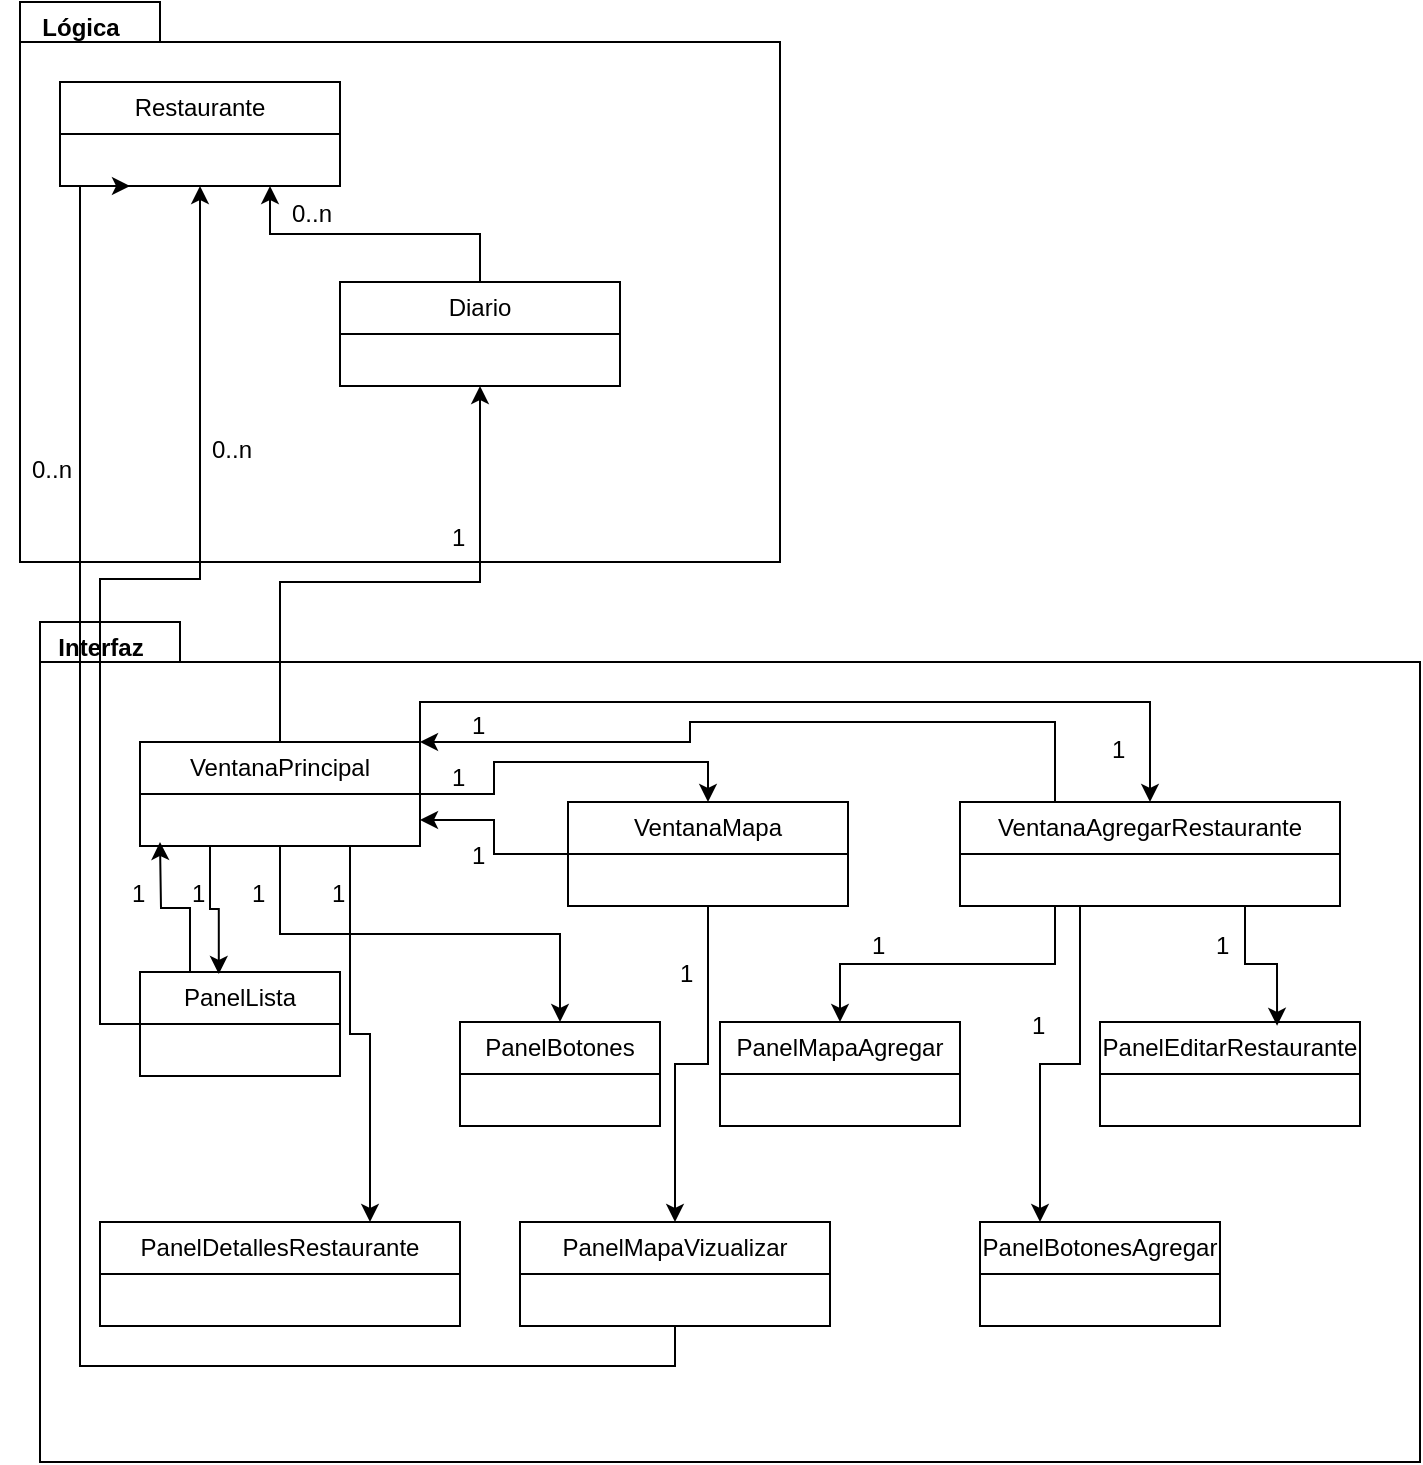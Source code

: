 <mxfile version="26.1.3">
  <diagram id="C5RBs43oDa-KdzZeNtuy" name="Page-1">
    <mxGraphModel dx="834" dy="452" grid="1" gridSize="10" guides="1" tooltips="1" connect="1" arrows="1" fold="1" page="1" pageScale="1" pageWidth="827" pageHeight="1169" math="0" shadow="0">
      <root>
        <mxCell id="WIyWlLk6GJQsqaUBKTNV-0" />
        <mxCell id="WIyWlLk6GJQsqaUBKTNV-1" parent="WIyWlLk6GJQsqaUBKTNV-0" />
        <mxCell id="0WmDlM7VI-9q1DeEQzwd-1" value="" style="shape=folder;fontStyle=1;spacingTop=10;tabWidth=70;tabHeight=20;tabPosition=left;html=1;whiteSpace=wrap;" vertex="1" parent="WIyWlLk6GJQsqaUBKTNV-1">
          <mxGeometry x="50" y="100" width="380" height="280" as="geometry" />
        </mxCell>
        <mxCell id="0WmDlM7VI-9q1DeEQzwd-2" value="" style="shape=folder;fontStyle=1;spacingTop=10;tabWidth=70;tabHeight=20;tabPosition=left;html=1;whiteSpace=wrap;" vertex="1" parent="WIyWlLk6GJQsqaUBKTNV-1">
          <mxGeometry x="60" y="410" width="690" height="420" as="geometry" />
        </mxCell>
        <mxCell id="0WmDlM7VI-9q1DeEQzwd-3" value="Lógica" style="text;align=center;fontStyle=1;verticalAlign=middle;spacingLeft=3;spacingRight=3;strokeColor=none;rotatable=0;points=[[0,0.5],[1,0.5]];portConstraint=eastwest;html=1;" vertex="1" parent="WIyWlLk6GJQsqaUBKTNV-1">
          <mxGeometry x="40" y="100" width="80" height="26" as="geometry" />
        </mxCell>
        <mxCell id="0WmDlM7VI-9q1DeEQzwd-4" value="Interfaz" style="text;align=center;fontStyle=1;verticalAlign=middle;spacingLeft=3;spacingRight=3;strokeColor=none;rotatable=0;points=[[0,0.5],[1,0.5]];portConstraint=eastwest;html=1;" vertex="1" parent="WIyWlLk6GJQsqaUBKTNV-1">
          <mxGeometry x="50" y="410" width="80" height="26" as="geometry" />
        </mxCell>
        <mxCell id="0WmDlM7VI-9q1DeEQzwd-5" value="Restaurante" style="swimlane;fontStyle=0;childLayout=stackLayout;horizontal=1;startSize=26;fillColor=none;horizontalStack=0;resizeParent=1;resizeParentMax=0;resizeLast=0;collapsible=1;marginBottom=0;whiteSpace=wrap;html=1;" vertex="1" parent="WIyWlLk6GJQsqaUBKTNV-1">
          <mxGeometry x="70" y="140" width="140" height="52" as="geometry" />
        </mxCell>
        <mxCell id="0WmDlM7VI-9q1DeEQzwd-10" style="edgeStyle=orthogonalEdgeStyle;rounded=0;orthogonalLoop=1;jettySize=auto;html=1;exitX=0.5;exitY=0;exitDx=0;exitDy=0;entryX=0.75;entryY=1;entryDx=0;entryDy=0;" edge="1" parent="WIyWlLk6GJQsqaUBKTNV-1" source="0WmDlM7VI-9q1DeEQzwd-9" target="0WmDlM7VI-9q1DeEQzwd-5">
          <mxGeometry relative="1" as="geometry" />
        </mxCell>
        <mxCell id="0WmDlM7VI-9q1DeEQzwd-9" value="Diario" style="swimlane;fontStyle=0;childLayout=stackLayout;horizontal=1;startSize=26;fillColor=none;horizontalStack=0;resizeParent=1;resizeParentMax=0;resizeLast=0;collapsible=1;marginBottom=0;whiteSpace=wrap;html=1;" vertex="1" parent="WIyWlLk6GJQsqaUBKTNV-1">
          <mxGeometry x="210" y="240" width="140" height="52" as="geometry" />
        </mxCell>
        <mxCell id="0WmDlM7VI-9q1DeEQzwd-11" value="0..n" style="text;strokeColor=none;fillColor=none;align=left;verticalAlign=top;spacingLeft=4;spacingRight=4;overflow=hidden;rotatable=0;points=[[0,0.5],[1,0.5]];portConstraint=eastwest;whiteSpace=wrap;html=1;" vertex="1" parent="WIyWlLk6GJQsqaUBKTNV-1">
          <mxGeometry x="180" y="192" width="100" height="26" as="geometry" />
        </mxCell>
        <mxCell id="0WmDlM7VI-9q1DeEQzwd-15" style="edgeStyle=orthogonalEdgeStyle;rounded=0;orthogonalLoop=1;jettySize=auto;html=1;entryX=0.5;entryY=1;entryDx=0;entryDy=0;" edge="1" parent="WIyWlLk6GJQsqaUBKTNV-1" source="0WmDlM7VI-9q1DeEQzwd-12" target="0WmDlM7VI-9q1DeEQzwd-9">
          <mxGeometry relative="1" as="geometry">
            <Array as="points">
              <mxPoint x="180" y="390" />
              <mxPoint x="280" y="390" />
            </Array>
          </mxGeometry>
        </mxCell>
        <mxCell id="0WmDlM7VI-9q1DeEQzwd-17" style="edgeStyle=orthogonalEdgeStyle;rounded=0;orthogonalLoop=1;jettySize=auto;html=1;entryX=0.5;entryY=0;entryDx=0;entryDy=0;" edge="1" parent="WIyWlLk6GJQsqaUBKTNV-1" source="0WmDlM7VI-9q1DeEQzwd-12" target="0WmDlM7VI-9q1DeEQzwd-13">
          <mxGeometry relative="1" as="geometry" />
        </mxCell>
        <mxCell id="0WmDlM7VI-9q1DeEQzwd-18" style="edgeStyle=orthogonalEdgeStyle;rounded=0;orthogonalLoop=1;jettySize=auto;html=1;exitX=1;exitY=0;exitDx=0;exitDy=0;entryX=0.5;entryY=0;entryDx=0;entryDy=0;" edge="1" parent="WIyWlLk6GJQsqaUBKTNV-1" source="0WmDlM7VI-9q1DeEQzwd-12" target="0WmDlM7VI-9q1DeEQzwd-14">
          <mxGeometry relative="1" as="geometry" />
        </mxCell>
        <mxCell id="0WmDlM7VI-9q1DeEQzwd-25" style="edgeStyle=orthogonalEdgeStyle;rounded=0;orthogonalLoop=1;jettySize=auto;html=1;exitX=0.5;exitY=1;exitDx=0;exitDy=0;entryX=0.5;entryY=0;entryDx=0;entryDy=0;" edge="1" parent="WIyWlLk6GJQsqaUBKTNV-1" source="0WmDlM7VI-9q1DeEQzwd-12" target="0WmDlM7VI-9q1DeEQzwd-22">
          <mxGeometry relative="1" as="geometry" />
        </mxCell>
        <mxCell id="0WmDlM7VI-9q1DeEQzwd-26" style="edgeStyle=orthogonalEdgeStyle;rounded=0;orthogonalLoop=1;jettySize=auto;html=1;exitX=0.75;exitY=1;exitDx=0;exitDy=0;entryX=0.75;entryY=0;entryDx=0;entryDy=0;" edge="1" parent="WIyWlLk6GJQsqaUBKTNV-1" source="0WmDlM7VI-9q1DeEQzwd-12" target="0WmDlM7VI-9q1DeEQzwd-23">
          <mxGeometry relative="1" as="geometry" />
        </mxCell>
        <mxCell id="0WmDlM7VI-9q1DeEQzwd-12" value="VentanaPrincipal" style="swimlane;fontStyle=0;childLayout=stackLayout;horizontal=1;startSize=26;fillColor=none;horizontalStack=0;resizeParent=1;resizeParentMax=0;resizeLast=0;collapsible=1;marginBottom=0;whiteSpace=wrap;html=1;" vertex="1" parent="WIyWlLk6GJQsqaUBKTNV-1">
          <mxGeometry x="110" y="470" width="140" height="52" as="geometry" />
        </mxCell>
        <mxCell id="0WmDlM7VI-9q1DeEQzwd-31" style="edgeStyle=orthogonalEdgeStyle;rounded=0;orthogonalLoop=1;jettySize=auto;html=1;exitX=0.5;exitY=1;exitDx=0;exitDy=0;" edge="1" parent="WIyWlLk6GJQsqaUBKTNV-1" source="0WmDlM7VI-9q1DeEQzwd-13" target="0WmDlM7VI-9q1DeEQzwd-30">
          <mxGeometry relative="1" as="geometry" />
        </mxCell>
        <mxCell id="0WmDlM7VI-9q1DeEQzwd-36" style="edgeStyle=orthogonalEdgeStyle;rounded=0;orthogonalLoop=1;jettySize=auto;html=1;exitX=0;exitY=0.5;exitDx=0;exitDy=0;entryX=1;entryY=0.75;entryDx=0;entryDy=0;" edge="1" parent="WIyWlLk6GJQsqaUBKTNV-1" source="0WmDlM7VI-9q1DeEQzwd-13" target="0WmDlM7VI-9q1DeEQzwd-12">
          <mxGeometry relative="1" as="geometry" />
        </mxCell>
        <mxCell id="0WmDlM7VI-9q1DeEQzwd-13" value="VentanaMapa" style="swimlane;fontStyle=0;childLayout=stackLayout;horizontal=1;startSize=26;fillColor=none;horizontalStack=0;resizeParent=1;resizeParentMax=0;resizeLast=0;collapsible=1;marginBottom=0;whiteSpace=wrap;html=1;" vertex="1" parent="WIyWlLk6GJQsqaUBKTNV-1">
          <mxGeometry x="324" y="500" width="140" height="52" as="geometry" />
        </mxCell>
        <mxCell id="0WmDlM7VI-9q1DeEQzwd-45" style="edgeStyle=orthogonalEdgeStyle;rounded=0;orthogonalLoop=1;jettySize=auto;html=1;exitX=0.25;exitY=0;exitDx=0;exitDy=0;" edge="1" parent="WIyWlLk6GJQsqaUBKTNV-1" source="0WmDlM7VI-9q1DeEQzwd-14" target="0WmDlM7VI-9q1DeEQzwd-12">
          <mxGeometry relative="1" as="geometry">
            <Array as="points">
              <mxPoint x="568" y="460" />
              <mxPoint x="385" y="460" />
              <mxPoint x="385" y="470" />
            </Array>
          </mxGeometry>
        </mxCell>
        <mxCell id="0WmDlM7VI-9q1DeEQzwd-48" style="edgeStyle=orthogonalEdgeStyle;rounded=0;orthogonalLoop=1;jettySize=auto;html=1;exitX=0.25;exitY=1;exitDx=0;exitDy=0;" edge="1" parent="WIyWlLk6GJQsqaUBKTNV-1" source="0WmDlM7VI-9q1DeEQzwd-14" target="0WmDlM7VI-9q1DeEQzwd-33">
          <mxGeometry relative="1" as="geometry" />
        </mxCell>
        <mxCell id="0WmDlM7VI-9q1DeEQzwd-50" style="edgeStyle=orthogonalEdgeStyle;rounded=0;orthogonalLoop=1;jettySize=auto;html=1;exitX=0.5;exitY=1;exitDx=0;exitDy=0;entryX=0.25;entryY=0;entryDx=0;entryDy=0;" edge="1" parent="WIyWlLk6GJQsqaUBKTNV-1" source="0WmDlM7VI-9q1DeEQzwd-14" target="0WmDlM7VI-9q1DeEQzwd-34">
          <mxGeometry relative="1" as="geometry">
            <Array as="points">
              <mxPoint x="580" y="552" />
              <mxPoint x="580" y="631" />
              <mxPoint x="560" y="631" />
            </Array>
          </mxGeometry>
        </mxCell>
        <mxCell id="0WmDlM7VI-9q1DeEQzwd-14" value="VentanaAgregarRestaurante" style="swimlane;fontStyle=0;childLayout=stackLayout;horizontal=1;startSize=26;fillColor=none;horizontalStack=0;resizeParent=1;resizeParentMax=0;resizeLast=0;collapsible=1;marginBottom=0;whiteSpace=wrap;html=1;" vertex="1" parent="WIyWlLk6GJQsqaUBKTNV-1">
          <mxGeometry x="520" y="500" width="190" height="52" as="geometry" />
        </mxCell>
        <mxCell id="0WmDlM7VI-9q1DeEQzwd-16" value="1" style="text;strokeColor=none;fillColor=none;align=left;verticalAlign=top;spacingLeft=4;spacingRight=4;overflow=hidden;rotatable=0;points=[[0,0.5],[1,0.5]];portConstraint=eastwest;whiteSpace=wrap;html=1;" vertex="1" parent="WIyWlLk6GJQsqaUBKTNV-1">
          <mxGeometry x="260" y="354" width="100" height="26" as="geometry" />
        </mxCell>
        <mxCell id="0WmDlM7VI-9q1DeEQzwd-19" value="1" style="text;strokeColor=none;fillColor=none;align=left;verticalAlign=top;spacingLeft=4;spacingRight=4;overflow=hidden;rotatable=0;points=[[0,0.5],[1,0.5]];portConstraint=eastwest;whiteSpace=wrap;html=1;" vertex="1" parent="WIyWlLk6GJQsqaUBKTNV-1">
          <mxGeometry x="260" y="474" width="100" height="26" as="geometry" />
        </mxCell>
        <mxCell id="0WmDlM7VI-9q1DeEQzwd-20" value="1" style="text;strokeColor=none;fillColor=none;align=left;verticalAlign=top;spacingLeft=4;spacingRight=4;overflow=hidden;rotatable=0;points=[[0,0.5],[1,0.5]];portConstraint=eastwest;whiteSpace=wrap;html=1;" vertex="1" parent="WIyWlLk6GJQsqaUBKTNV-1">
          <mxGeometry x="590" y="460" width="100" height="26" as="geometry" />
        </mxCell>
        <mxCell id="0WmDlM7VI-9q1DeEQzwd-41" style="edgeStyle=orthogonalEdgeStyle;rounded=0;orthogonalLoop=1;jettySize=auto;html=1;exitX=0;exitY=0.5;exitDx=0;exitDy=0;entryX=0.5;entryY=1;entryDx=0;entryDy=0;" edge="1" parent="WIyWlLk6GJQsqaUBKTNV-1" source="0WmDlM7VI-9q1DeEQzwd-21" target="0WmDlM7VI-9q1DeEQzwd-5">
          <mxGeometry relative="1" as="geometry" />
        </mxCell>
        <mxCell id="0WmDlM7VI-9q1DeEQzwd-42" style="edgeStyle=orthogonalEdgeStyle;rounded=0;orthogonalLoop=1;jettySize=auto;html=1;exitX=0.25;exitY=0;exitDx=0;exitDy=0;" edge="1" parent="WIyWlLk6GJQsqaUBKTNV-1" source="0WmDlM7VI-9q1DeEQzwd-21">
          <mxGeometry relative="1" as="geometry">
            <mxPoint x="120" y="520" as="targetPoint" />
          </mxGeometry>
        </mxCell>
        <mxCell id="0WmDlM7VI-9q1DeEQzwd-21" value="PanelLista" style="swimlane;fontStyle=0;childLayout=stackLayout;horizontal=1;startSize=26;fillColor=none;horizontalStack=0;resizeParent=1;resizeParentMax=0;resizeLast=0;collapsible=1;marginBottom=0;whiteSpace=wrap;html=1;" vertex="1" parent="WIyWlLk6GJQsqaUBKTNV-1">
          <mxGeometry x="110" y="585" width="100" height="52" as="geometry" />
        </mxCell>
        <mxCell id="0WmDlM7VI-9q1DeEQzwd-22" value="PanelBotones" style="swimlane;fontStyle=0;childLayout=stackLayout;horizontal=1;startSize=26;fillColor=none;horizontalStack=0;resizeParent=1;resizeParentMax=0;resizeLast=0;collapsible=1;marginBottom=0;whiteSpace=wrap;html=1;" vertex="1" parent="WIyWlLk6GJQsqaUBKTNV-1">
          <mxGeometry x="270" y="610" width="100" height="52" as="geometry" />
        </mxCell>
        <mxCell id="0WmDlM7VI-9q1DeEQzwd-23" value="PanelDetallesRestaurante" style="swimlane;fontStyle=0;childLayout=stackLayout;horizontal=1;startSize=26;fillColor=none;horizontalStack=0;resizeParent=1;resizeParentMax=0;resizeLast=0;collapsible=1;marginBottom=0;whiteSpace=wrap;html=1;" vertex="1" parent="WIyWlLk6GJQsqaUBKTNV-1">
          <mxGeometry x="90" y="710" width="180" height="52" as="geometry" />
        </mxCell>
        <mxCell id="0WmDlM7VI-9q1DeEQzwd-27" value="1" style="text;strokeColor=none;fillColor=none;align=left;verticalAlign=top;spacingLeft=4;spacingRight=4;overflow=hidden;rotatable=0;points=[[0,0.5],[1,0.5]];portConstraint=eastwest;whiteSpace=wrap;html=1;" vertex="1" parent="WIyWlLk6GJQsqaUBKTNV-1">
          <mxGeometry x="100" y="532" width="20" height="26" as="geometry" />
        </mxCell>
        <mxCell id="0WmDlM7VI-9q1DeEQzwd-28" value="1" style="text;strokeColor=none;fillColor=none;align=left;verticalAlign=top;spacingLeft=4;spacingRight=4;overflow=hidden;rotatable=0;points=[[0,0.5],[1,0.5]];portConstraint=eastwest;whiteSpace=wrap;html=1;" vertex="1" parent="WIyWlLk6GJQsqaUBKTNV-1">
          <mxGeometry x="160" y="532" width="100" height="26" as="geometry" />
        </mxCell>
        <mxCell id="0WmDlM7VI-9q1DeEQzwd-29" value="1" style="text;strokeColor=none;fillColor=none;align=left;verticalAlign=top;spacingLeft=4;spacingRight=4;overflow=hidden;rotatable=0;points=[[0,0.5],[1,0.5]];portConstraint=eastwest;whiteSpace=wrap;html=1;" vertex="1" parent="WIyWlLk6GJQsqaUBKTNV-1">
          <mxGeometry x="200" y="532" width="100" height="26" as="geometry" />
        </mxCell>
        <mxCell id="0WmDlM7VI-9q1DeEQzwd-39" style="edgeStyle=orthogonalEdgeStyle;rounded=0;orthogonalLoop=1;jettySize=auto;html=1;exitX=0.5;exitY=1;exitDx=0;exitDy=0;entryX=0.25;entryY=1;entryDx=0;entryDy=0;" edge="1" parent="WIyWlLk6GJQsqaUBKTNV-1" source="0WmDlM7VI-9q1DeEQzwd-30" target="0WmDlM7VI-9q1DeEQzwd-5">
          <mxGeometry relative="1" as="geometry">
            <Array as="points">
              <mxPoint x="378" y="782" />
              <mxPoint x="80" y="782" />
              <mxPoint x="80" y="192" />
            </Array>
          </mxGeometry>
        </mxCell>
        <mxCell id="0WmDlM7VI-9q1DeEQzwd-30" value="PanelMapaVizualizar" style="swimlane;fontStyle=0;childLayout=stackLayout;horizontal=1;startSize=26;fillColor=none;horizontalStack=0;resizeParent=1;resizeParentMax=0;resizeLast=0;collapsible=1;marginBottom=0;whiteSpace=wrap;html=1;" vertex="1" parent="WIyWlLk6GJQsqaUBKTNV-1">
          <mxGeometry x="300" y="710" width="155" height="52" as="geometry" />
        </mxCell>
        <mxCell id="0WmDlM7VI-9q1DeEQzwd-32" value="1" style="text;strokeColor=none;fillColor=none;align=left;verticalAlign=top;spacingLeft=4;spacingRight=4;overflow=hidden;rotatable=0;points=[[0,0.5],[1,0.5]];portConstraint=eastwest;whiteSpace=wrap;html=1;" vertex="1" parent="WIyWlLk6GJQsqaUBKTNV-1">
          <mxGeometry x="374" y="572" width="26" height="26" as="geometry" />
        </mxCell>
        <mxCell id="0WmDlM7VI-9q1DeEQzwd-33" value="PanelMapaAgregar" style="swimlane;fontStyle=0;childLayout=stackLayout;horizontal=1;startSize=26;fillColor=none;horizontalStack=0;resizeParent=1;resizeParentMax=0;resizeLast=0;collapsible=1;marginBottom=0;whiteSpace=wrap;html=1;" vertex="1" parent="WIyWlLk6GJQsqaUBKTNV-1">
          <mxGeometry x="400" y="610" width="120" height="52" as="geometry" />
        </mxCell>
        <mxCell id="0WmDlM7VI-9q1DeEQzwd-34" value="PanelBotonesAgregar" style="swimlane;fontStyle=0;childLayout=stackLayout;horizontal=1;startSize=26;fillColor=none;horizontalStack=0;resizeParent=1;resizeParentMax=0;resizeLast=0;collapsible=1;marginBottom=0;whiteSpace=wrap;html=1;" vertex="1" parent="WIyWlLk6GJQsqaUBKTNV-1">
          <mxGeometry x="530" y="710" width="120" height="52" as="geometry" />
        </mxCell>
        <mxCell id="0WmDlM7VI-9q1DeEQzwd-35" value="PanelEditarRestaurante" style="swimlane;fontStyle=0;childLayout=stackLayout;horizontal=1;startSize=26;fillColor=none;horizontalStack=0;resizeParent=1;resizeParentMax=0;resizeLast=0;collapsible=1;marginBottom=0;whiteSpace=wrap;html=1;" vertex="1" parent="WIyWlLk6GJQsqaUBKTNV-1">
          <mxGeometry x="590" y="610" width="130" height="52" as="geometry" />
        </mxCell>
        <mxCell id="0WmDlM7VI-9q1DeEQzwd-37" value="1" style="text;strokeColor=none;fillColor=none;align=left;verticalAlign=top;spacingLeft=4;spacingRight=4;overflow=hidden;rotatable=0;points=[[0,0.5],[1,0.5]];portConstraint=eastwest;whiteSpace=wrap;html=1;" vertex="1" parent="WIyWlLk6GJQsqaUBKTNV-1">
          <mxGeometry x="270" y="513" width="20" height="26" as="geometry" />
        </mxCell>
        <mxCell id="0WmDlM7VI-9q1DeEQzwd-40" value="0..n" style="text;strokeColor=none;fillColor=none;align=left;verticalAlign=top;spacingLeft=4;spacingRight=4;overflow=hidden;rotatable=0;points=[[0,0.5],[1,0.5]];portConstraint=eastwest;whiteSpace=wrap;html=1;" vertex="1" parent="WIyWlLk6GJQsqaUBKTNV-1">
          <mxGeometry x="140" y="310" width="30" height="26" as="geometry" />
        </mxCell>
        <mxCell id="0WmDlM7VI-9q1DeEQzwd-47" value="1" style="text;strokeColor=none;fillColor=none;align=left;verticalAlign=top;spacingLeft=4;spacingRight=4;overflow=hidden;rotatable=0;points=[[0,0.5],[1,0.5]];portConstraint=eastwest;whiteSpace=wrap;html=1;" vertex="1" parent="WIyWlLk6GJQsqaUBKTNV-1">
          <mxGeometry x="270" y="448" width="100" height="26" as="geometry" />
        </mxCell>
        <mxCell id="0WmDlM7VI-9q1DeEQzwd-49" style="edgeStyle=orthogonalEdgeStyle;rounded=0;orthogonalLoop=1;jettySize=auto;html=1;exitX=0.75;exitY=1;exitDx=0;exitDy=0;entryX=0.681;entryY=0.037;entryDx=0;entryDy=0;entryPerimeter=0;" edge="1" parent="WIyWlLk6GJQsqaUBKTNV-1" source="0WmDlM7VI-9q1DeEQzwd-14" target="0WmDlM7VI-9q1DeEQzwd-35">
          <mxGeometry relative="1" as="geometry" />
        </mxCell>
        <mxCell id="0WmDlM7VI-9q1DeEQzwd-53" style="edgeStyle=orthogonalEdgeStyle;rounded=0;orthogonalLoop=1;jettySize=auto;html=1;exitX=0.25;exitY=1;exitDx=0;exitDy=0;entryX=0.394;entryY=0.019;entryDx=0;entryDy=0;entryPerimeter=0;" edge="1" parent="WIyWlLk6GJQsqaUBKTNV-1" source="0WmDlM7VI-9q1DeEQzwd-12" target="0WmDlM7VI-9q1DeEQzwd-21">
          <mxGeometry relative="1" as="geometry" />
        </mxCell>
        <mxCell id="0WmDlM7VI-9q1DeEQzwd-54" value="1" style="text;strokeColor=none;fillColor=none;align=left;verticalAlign=top;spacingLeft=4;spacingRight=4;overflow=hidden;rotatable=0;points=[[0,0.5],[1,0.5]];portConstraint=eastwest;whiteSpace=wrap;html=1;" vertex="1" parent="WIyWlLk6GJQsqaUBKTNV-1">
          <mxGeometry x="130" y="532" width="100" height="26" as="geometry" />
        </mxCell>
        <mxCell id="0WmDlM7VI-9q1DeEQzwd-57" value="1" style="text;strokeColor=none;fillColor=none;align=left;verticalAlign=top;spacingLeft=4;spacingRight=4;overflow=hidden;rotatable=0;points=[[0,0.5],[1,0.5]];portConstraint=eastwest;whiteSpace=wrap;html=1;" vertex="1" parent="WIyWlLk6GJQsqaUBKTNV-1">
          <mxGeometry x="470" y="558" width="26" height="26" as="geometry" />
        </mxCell>
        <mxCell id="0WmDlM7VI-9q1DeEQzwd-58" value="1" style="text;strokeColor=none;fillColor=none;align=left;verticalAlign=top;spacingLeft=4;spacingRight=4;overflow=hidden;rotatable=0;points=[[0,0.5],[1,0.5]];portConstraint=eastwest;whiteSpace=wrap;html=1;" vertex="1" parent="WIyWlLk6GJQsqaUBKTNV-1">
          <mxGeometry x="550" y="598" width="26" height="26" as="geometry" />
        </mxCell>
        <mxCell id="0WmDlM7VI-9q1DeEQzwd-59" value="1" style="text;strokeColor=none;fillColor=none;align=left;verticalAlign=top;spacingLeft=4;spacingRight=4;overflow=hidden;rotatable=0;points=[[0,0.5],[1,0.5]];portConstraint=eastwest;whiteSpace=wrap;html=1;" vertex="1" parent="WIyWlLk6GJQsqaUBKTNV-1">
          <mxGeometry x="642" y="558" width="26" height="26" as="geometry" />
        </mxCell>
        <mxCell id="0WmDlM7VI-9q1DeEQzwd-60" value="0..n" style="text;strokeColor=none;fillColor=none;align=left;verticalAlign=top;spacingLeft=4;spacingRight=4;overflow=hidden;rotatable=0;points=[[0,0.5],[1,0.5]];portConstraint=eastwest;whiteSpace=wrap;html=1;" vertex="1" parent="WIyWlLk6GJQsqaUBKTNV-1">
          <mxGeometry x="50" y="320" width="30" height="26" as="geometry" />
        </mxCell>
      </root>
    </mxGraphModel>
  </diagram>
</mxfile>
